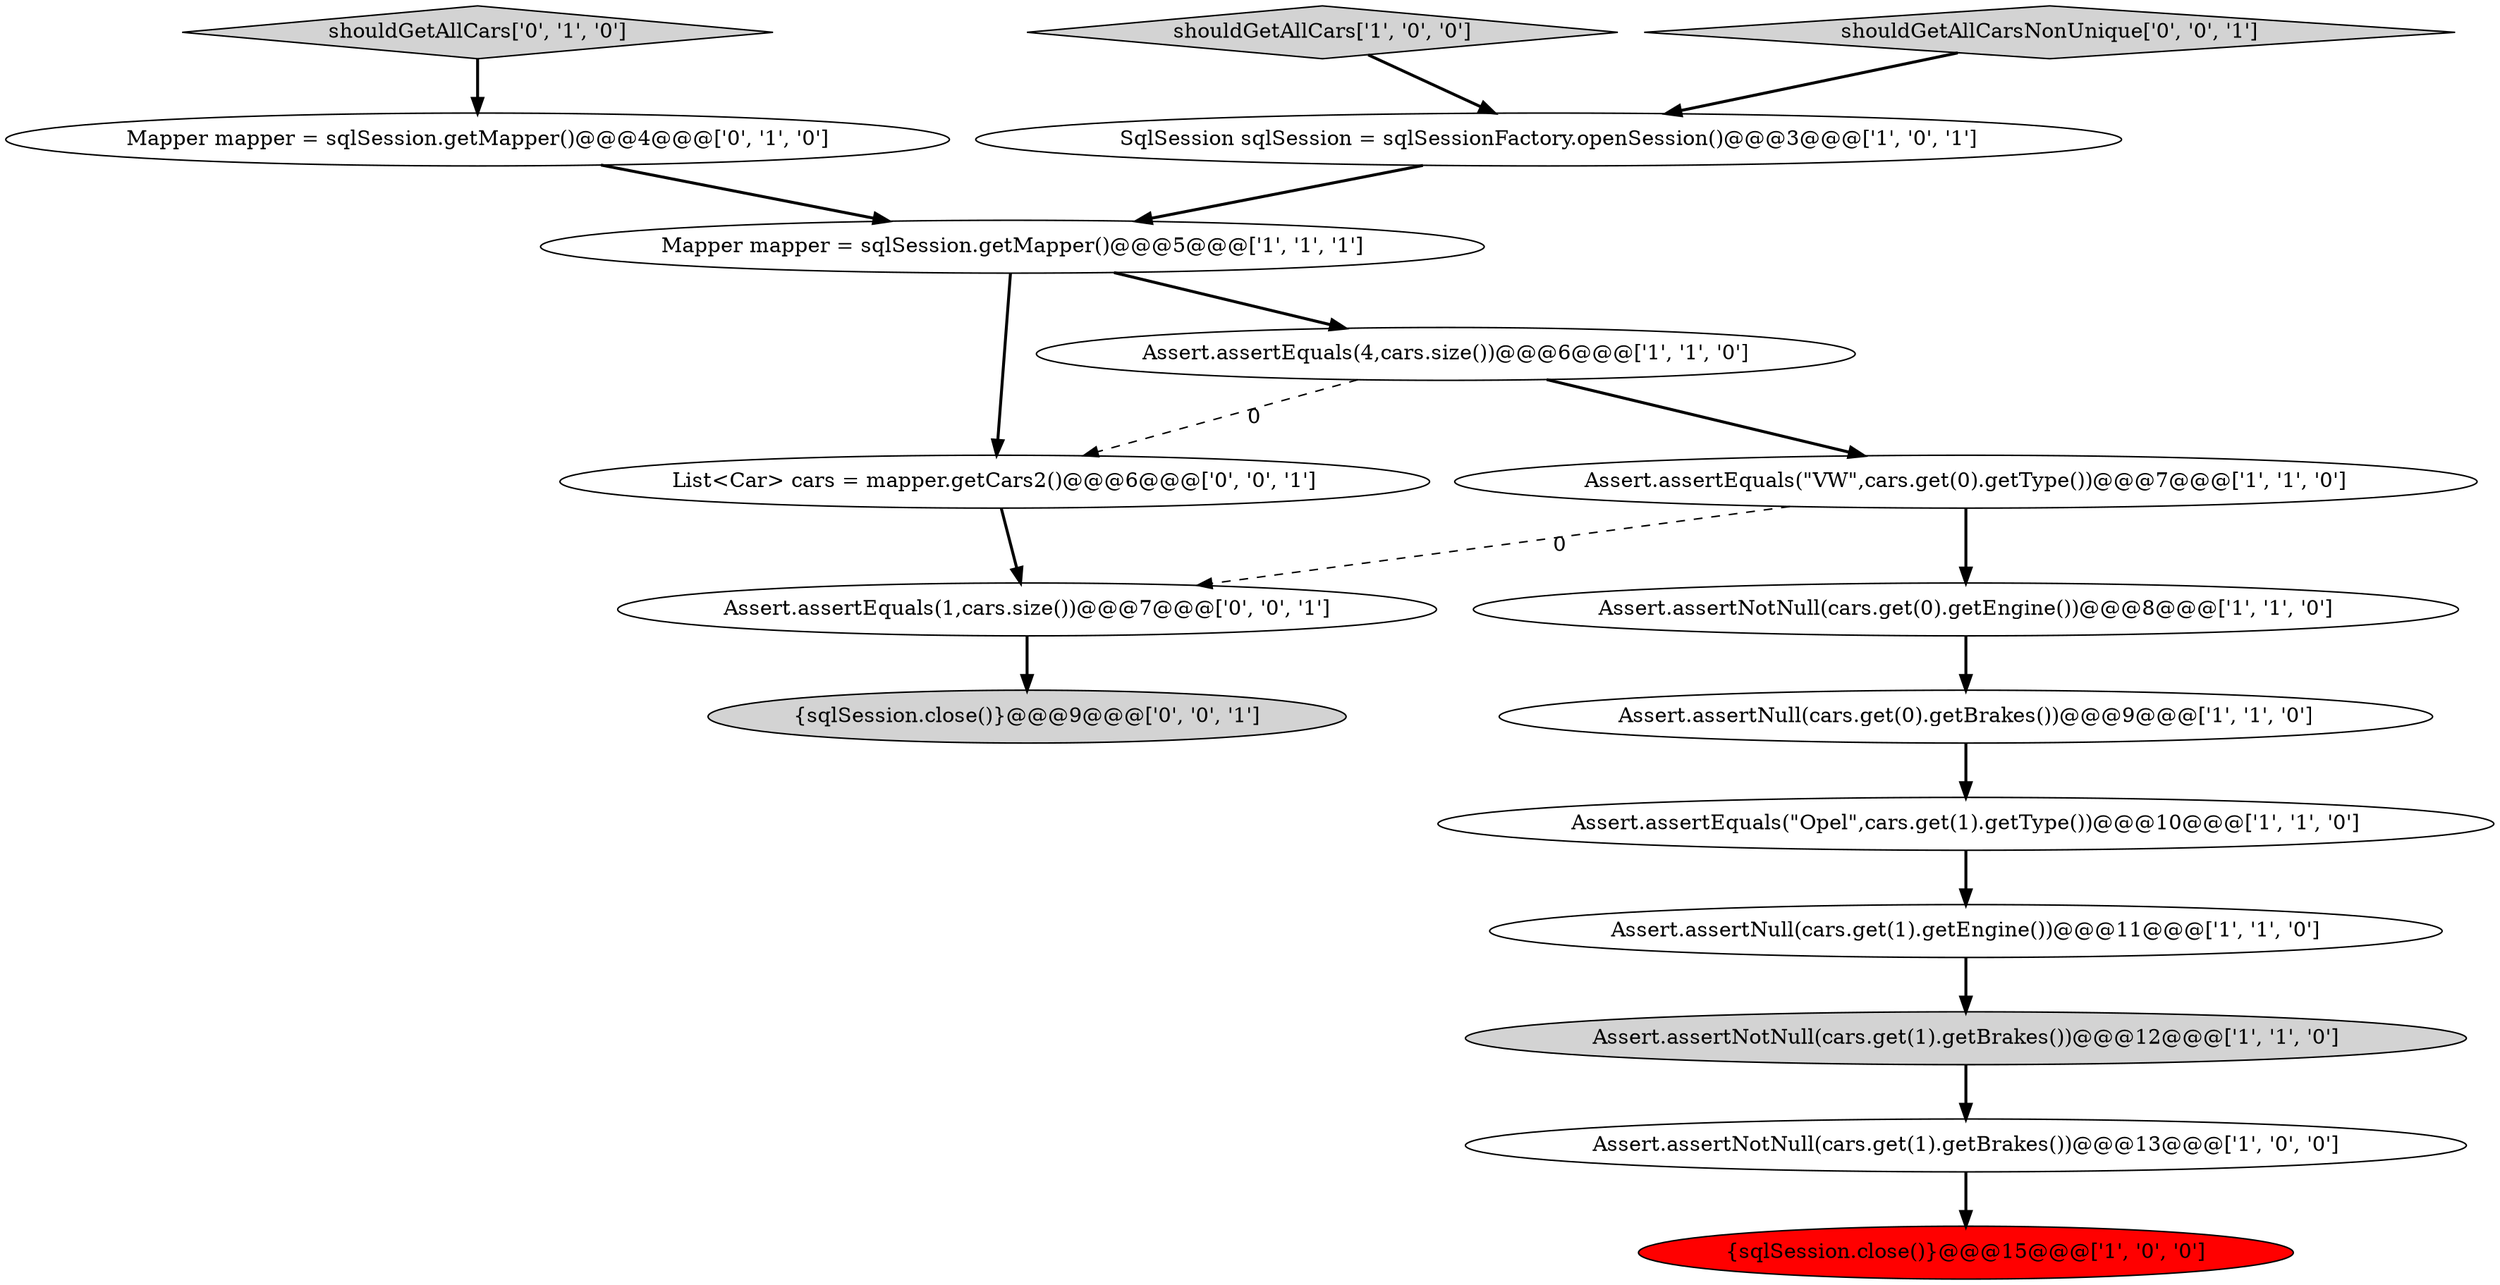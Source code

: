 digraph {
12 [style = filled, label = "shouldGetAllCars['0', '1', '0']", fillcolor = lightgray, shape = diamond image = "AAA0AAABBB2BBB"];
14 [style = filled, label = "List<Car> cars = mapper.getCars2()@@@6@@@['0', '0', '1']", fillcolor = white, shape = ellipse image = "AAA0AAABBB3BBB"];
13 [style = filled, label = "Mapper mapper = sqlSession.getMapper()@@@4@@@['0', '1', '0']", fillcolor = white, shape = ellipse image = "AAA0AAABBB2BBB"];
10 [style = filled, label = "Assert.assertNotNull(cars.get(0).getEngine())@@@8@@@['1', '1', '0']", fillcolor = white, shape = ellipse image = "AAA0AAABBB1BBB"];
5 [style = filled, label = "{sqlSession.close()}@@@15@@@['1', '0', '0']", fillcolor = red, shape = ellipse image = "AAA1AAABBB1BBB"];
6 [style = filled, label = "Assert.assertEquals(4,cars.size())@@@6@@@['1', '1', '0']", fillcolor = white, shape = ellipse image = "AAA0AAABBB1BBB"];
3 [style = filled, label = "Assert.assertEquals(\"Opel\",cars.get(1).getType())@@@10@@@['1', '1', '0']", fillcolor = white, shape = ellipse image = "AAA0AAABBB1BBB"];
7 [style = filled, label = "Assert.assertNull(cars.get(0).getBrakes())@@@9@@@['1', '1', '0']", fillcolor = white, shape = ellipse image = "AAA0AAABBB1BBB"];
2 [style = filled, label = "Mapper mapper = sqlSession.getMapper()@@@5@@@['1', '1', '1']", fillcolor = white, shape = ellipse image = "AAA0AAABBB1BBB"];
4 [style = filled, label = "Assert.assertNull(cars.get(1).getEngine())@@@11@@@['1', '1', '0']", fillcolor = white, shape = ellipse image = "AAA0AAABBB1BBB"];
9 [style = filled, label = "Assert.assertNotNull(cars.get(1).getBrakes())@@@13@@@['1', '0', '0']", fillcolor = white, shape = ellipse image = "AAA0AAABBB1BBB"];
8 [style = filled, label = "shouldGetAllCars['1', '0', '0']", fillcolor = lightgray, shape = diamond image = "AAA0AAABBB1BBB"];
11 [style = filled, label = "SqlSession sqlSession = sqlSessionFactory.openSession()@@@3@@@['1', '0', '1']", fillcolor = white, shape = ellipse image = "AAA0AAABBB1BBB"];
17 [style = filled, label = "{sqlSession.close()}@@@9@@@['0', '0', '1']", fillcolor = lightgray, shape = ellipse image = "AAA0AAABBB3BBB"];
15 [style = filled, label = "Assert.assertEquals(1,cars.size())@@@7@@@['0', '0', '1']", fillcolor = white, shape = ellipse image = "AAA0AAABBB3BBB"];
16 [style = filled, label = "shouldGetAllCarsNonUnique['0', '0', '1']", fillcolor = lightgray, shape = diamond image = "AAA0AAABBB3BBB"];
1 [style = filled, label = "Assert.assertNotNull(cars.get(1).getBrakes())@@@12@@@['1', '1', '0']", fillcolor = lightgray, shape = ellipse image = "AAA0AAABBB1BBB"];
0 [style = filled, label = "Assert.assertEquals(\"VW\",cars.get(0).getType())@@@7@@@['1', '1', '0']", fillcolor = white, shape = ellipse image = "AAA0AAABBB1BBB"];
9->5 [style = bold, label=""];
12->13 [style = bold, label=""];
0->15 [style = dashed, label="0"];
14->15 [style = bold, label=""];
0->10 [style = bold, label=""];
4->1 [style = bold, label=""];
6->0 [style = bold, label=""];
15->17 [style = bold, label=""];
16->11 [style = bold, label=""];
6->14 [style = dashed, label="0"];
2->14 [style = bold, label=""];
8->11 [style = bold, label=""];
10->7 [style = bold, label=""];
2->6 [style = bold, label=""];
3->4 [style = bold, label=""];
11->2 [style = bold, label=""];
7->3 [style = bold, label=""];
1->9 [style = bold, label=""];
13->2 [style = bold, label=""];
}

